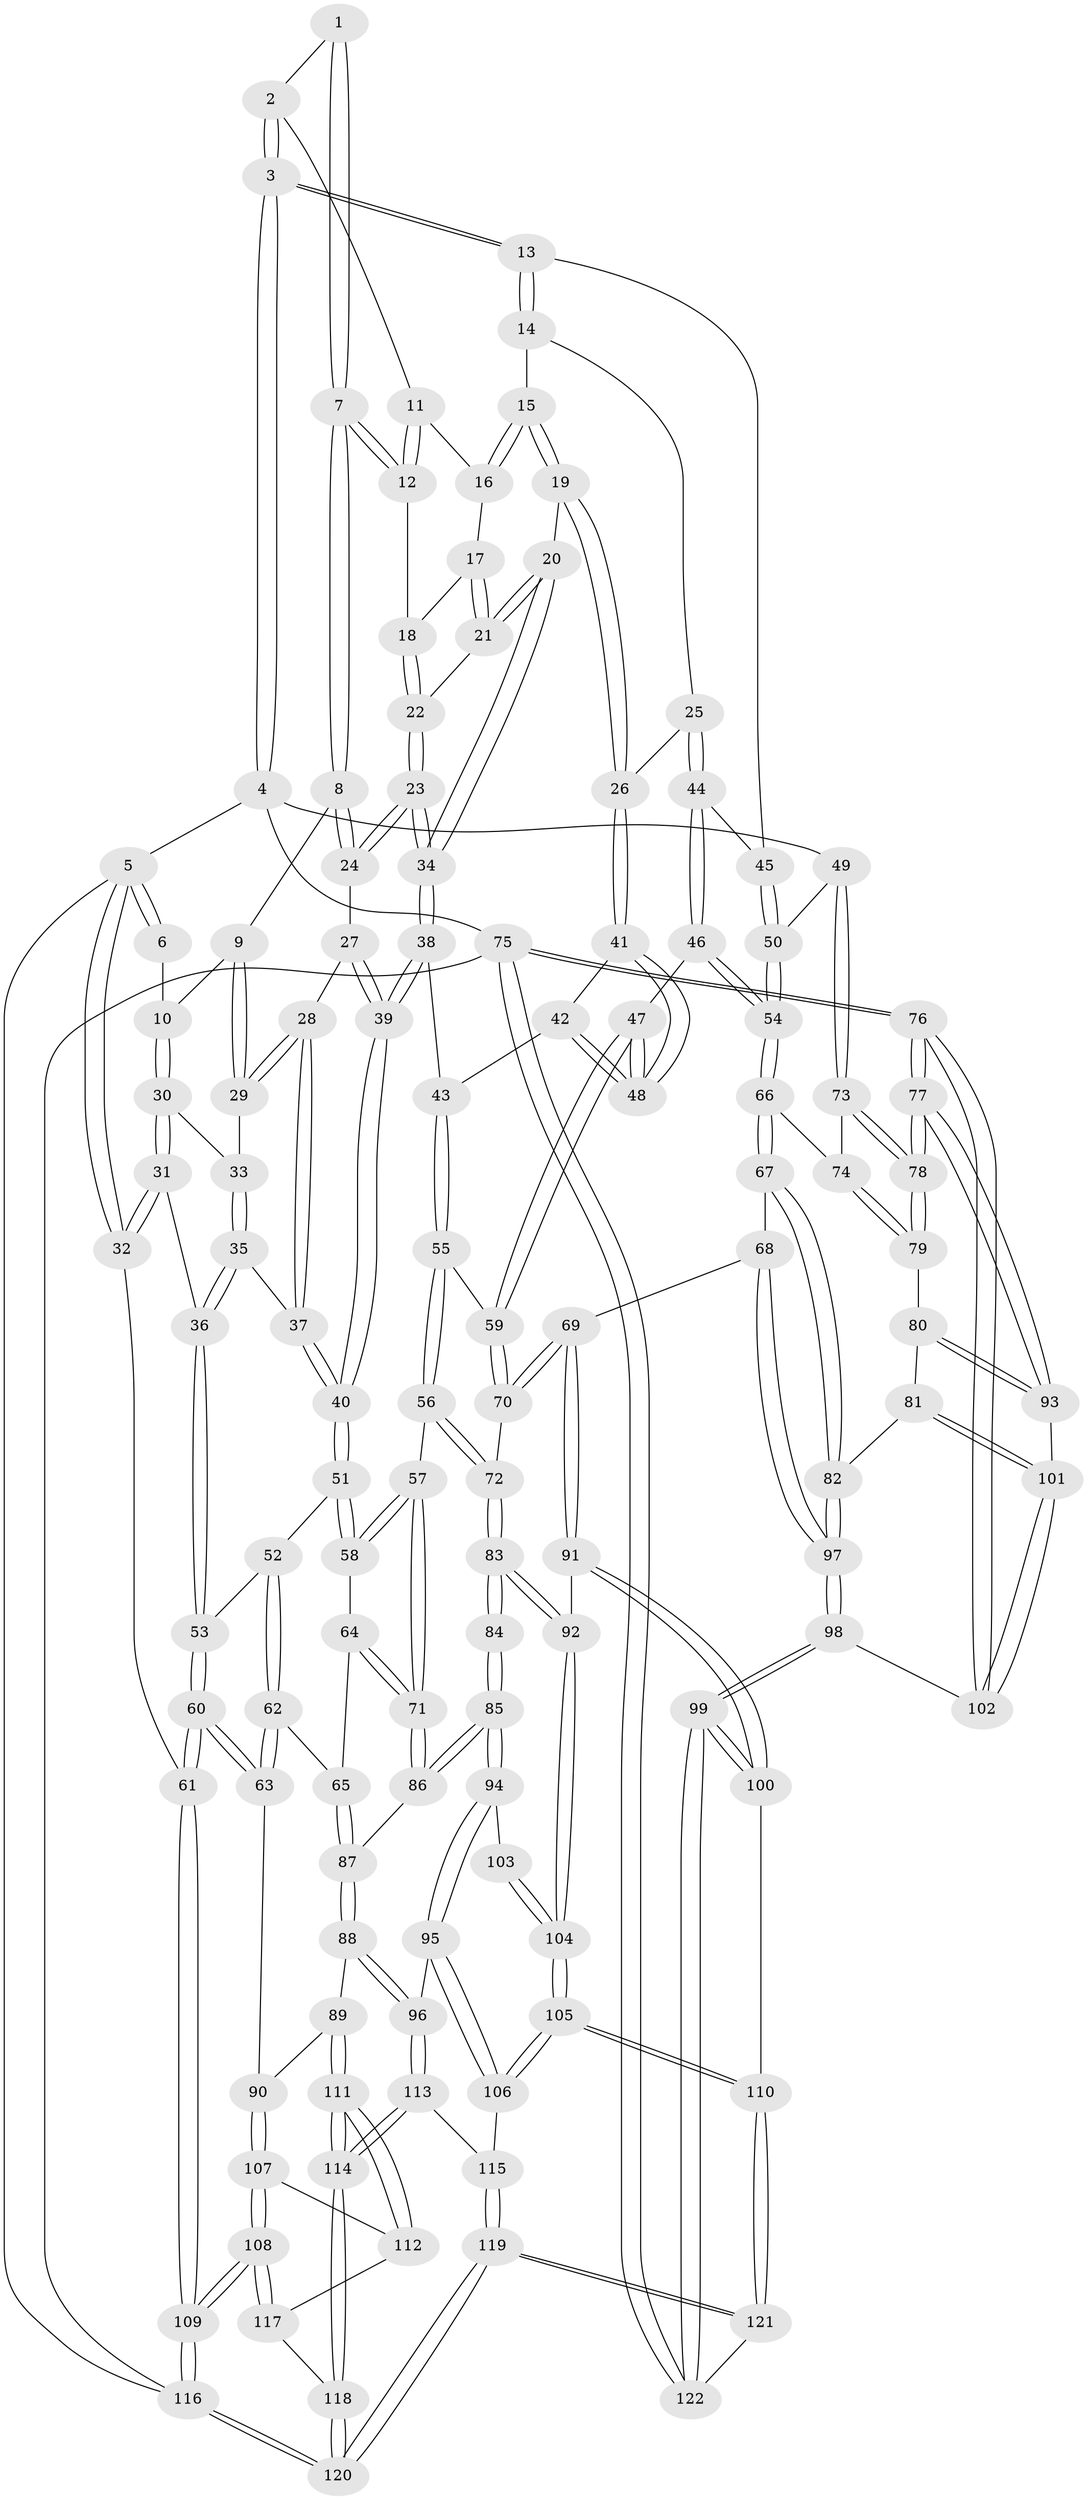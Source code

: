 // Generated by graph-tools (version 1.1) at 2025/27/03/09/25 03:27:15]
// undirected, 122 vertices, 302 edges
graph export_dot {
graph [start="1"]
  node [color=gray90,style=filled];
  1 [pos="+0.18883763951621368+0"];
  2 [pos="+0.4604162266265261+0"];
  3 [pos="+1+0"];
  4 [pos="+1+0"];
  5 [pos="+0+0"];
  6 [pos="+0.15349487902387282+0"];
  7 [pos="+0.3050854720130227+0.08574555497529776"];
  8 [pos="+0.3013949755187865+0.09082377904865542"];
  9 [pos="+0.16394178721725508+0.07275411765642684"];
  10 [pos="+0.15684568161004941+0.06895994429404283"];
  11 [pos="+0.4558945029772956+0"];
  12 [pos="+0.32895024227294817+0.06727520772833294"];
  13 [pos="+1+0"];
  14 [pos="+0.6272835092946704+0.07427899977327276"];
  15 [pos="+0.5500740914331782+0.06824854180102156"];
  16 [pos="+0.485203118143146+0.014027458633619868"];
  17 [pos="+0.467308262013561+0.062104425684206224"];
  18 [pos="+0.4191393994631436+0.11556876085292662"];
  19 [pos="+0.5454524676688103+0.20107943075973242"];
  20 [pos="+0.47852035260674813+0.20537482088460268"];
  21 [pos="+0.4735861968824331+0.1523099350583556"];
  22 [pos="+0.4154048916950739+0.1230706369149036"];
  23 [pos="+0.37793685378390046+0.1938221900060242"];
  24 [pos="+0.3186405690009156+0.1475062751895822"];
  25 [pos="+0.6282119001909207+0.22502598565107385"];
  26 [pos="+0.5905979178477895+0.228483740194002"];
  27 [pos="+0.2528953644186494+0.2016830829039727"];
  28 [pos="+0.22277460742422248+0.21419511581195522"];
  29 [pos="+0.209828869944148+0.18380462045564788"];
  30 [pos="+0.06367246802884949+0.13164967725439697"];
  31 [pos="+0+0.14841913120937877"];
  32 [pos="+0+0.09870069516591633"];
  33 [pos="+0.10190686969642675+0.18396779973318286"];
  34 [pos="+0.4058520627271094+0.24096556783133083"];
  35 [pos="+0.16050311699464193+0.26534207689471884"];
  36 [pos="+0.11272362788661934+0.35909532103019826"];
  37 [pos="+0.204560817618431+0.2472298177373195"];
  38 [pos="+0.3939120075477775+0.2908227480428823"];
  39 [pos="+0.3667347588737314+0.3094548532669874"];
  40 [pos="+0.3303347601548575+0.34225880013120313"];
  41 [pos="+0.5808139710692062+0.2509411778655581"];
  42 [pos="+0.4903637435168963+0.33215928712854"];
  43 [pos="+0.4560657881930609+0.3331786660655355"];
  44 [pos="+0.735174593778109+0.2537187723185254"];
  45 [pos="+1+0"];
  46 [pos="+0.7447661077152011+0.40831488758894874"];
  47 [pos="+0.6208010637749618+0.436184755894754"];
  48 [pos="+0.5801322852589044+0.3786081040072297"];
  49 [pos="+1+0.31760305404114403"];
  50 [pos="+0.8741313683029688+0.3776330563135292"];
  51 [pos="+0.3051552133630289+0.40005250882520554"];
  52 [pos="+0.18137834299814085+0.42944794204892833"];
  53 [pos="+0.11280013883119866+0.39007095406019343"];
  54 [pos="+0.7818488779035837+0.4393865949369116"];
  55 [pos="+0.4840558760975411+0.4879661406451383"];
  56 [pos="+0.4411374104182511+0.5183346724332609"];
  57 [pos="+0.4132772011088837+0.5216795957649147"];
  58 [pos="+0.353432306448894+0.4701449404198472"];
  59 [pos="+0.5815540766986971+0.47322207462637"];
  60 [pos="+0+0.5504687520310665"];
  61 [pos="+0+0.5513445362524289"];
  62 [pos="+0.18912279056381243+0.5486619265462743"];
  63 [pos="+0.02077727332806495+0.6268324721525778"];
  64 [pos="+0.26722727662756657+0.5425352866098296"];
  65 [pos="+0.2105534774301874+0.5686615176132721"];
  66 [pos="+0.7908608245929222+0.4582377800880435"];
  67 [pos="+0.7379843797580572+0.5888699785368479"];
  68 [pos="+0.6694497184117665+0.6329067343574767"];
  69 [pos="+0.620071873645227+0.6209149144249069"];
  70 [pos="+0.6147050497823484+0.6138810042218054"];
  71 [pos="+0.37439976603643693+0.5894597241142775"];
  72 [pos="+0.49610921599407903+0.6051613707171878"];
  73 [pos="+1+0.44301624449458793"];
  74 [pos="+0.8423406487784286+0.489020945523134"];
  75 [pos="+1+1"];
  76 [pos="+1+1"];
  77 [pos="+1+0.7997686533575509"];
  78 [pos="+1+0.5709872579299066"];
  79 [pos="+0.9107122466200542+0.6112289615602563"];
  80 [pos="+0.9035039165063975+0.629719194415186"];
  81 [pos="+0.82490667674044+0.6809033888611716"];
  82 [pos="+0.8174067920456639+0.6827777949718022"];
  83 [pos="+0.48337764590563537+0.7318523451841288"];
  84 [pos="+0.4686581282235995+0.7262755594006828"];
  85 [pos="+0.35856278880960274+0.6257582306869229"];
  86 [pos="+0.35840978562373205+0.6249787783162822"];
  87 [pos="+0.22966047330781705+0.6071043866472389"];
  88 [pos="+0.18686281752302664+0.748095330638695"];
  89 [pos="+0.16838355634867577+0.750260120877143"];
  90 [pos="+0.13704319831091508+0.7438155665275948"];
  91 [pos="+0.5204115333636602+0.754384426941468"];
  92 [pos="+0.4984693439875609+0.7473304580833356"];
  93 [pos="+0.9486928029164335+0.7268904329992881"];
  94 [pos="+0.29876517623180887+0.7454574664203969"];
  95 [pos="+0.2830633954711256+0.75135276835698"];
  96 [pos="+0.21195879445067725+0.7596032118612087"];
  97 [pos="+0.7217317495777691+0.8351246311785189"];
  98 [pos="+0.7216740348406554+0.8354822489076257"];
  99 [pos="+0.6568406639133733+0.8738549051726011"];
  100 [pos="+0.6150795444127024+0.8534963007556674"];
  101 [pos="+0.9051311096726982+0.7619508687598635"];
  102 [pos="+0.8524560077432894+0.872766307546366"];
  103 [pos="+0.33885485692934103+0.7608286402445404"];
  104 [pos="+0.3965865888606125+0.8543946410967309"];
  105 [pos="+0.38490227436948204+0.896969665539481"];
  106 [pos="+0.34034803393619256+0.8827170337803618"];
  107 [pos="+0.05973742047531641+0.8156855454785018"];
  108 [pos="+0+0.8978545903953342"];
  109 [pos="+0+0.9162629838748944"];
  110 [pos="+0.4020981962516914+0.9351158616606047"];
  111 [pos="+0.13937813199871218+0.9054572146075052"];
  112 [pos="+0.08761033225581184+0.8822689876040354"];
  113 [pos="+0.2502204820570951+0.8822897551944554"];
  114 [pos="+0.1422958369708641+0.9118225878123879"];
  115 [pos="+0.2516720162661346+0.8838299634995614"];
  116 [pos="+0+1"];
  117 [pos="+0.04804864368491718+0.914391227573916"];
  118 [pos="+0.13464663962633472+1"];
  119 [pos="+0.23236941622943272+1"];
  120 [pos="+0.17439336332127342+1"];
  121 [pos="+0.37775553698495706+1"];
  122 [pos="+0.6145657772566201+1"];
  1 -- 2;
  1 -- 7;
  1 -- 7;
  2 -- 3;
  2 -- 3;
  2 -- 11;
  3 -- 4;
  3 -- 4;
  3 -- 13;
  3 -- 13;
  4 -- 5;
  4 -- 49;
  4 -- 75;
  5 -- 6;
  5 -- 6;
  5 -- 32;
  5 -- 32;
  5 -- 116;
  6 -- 10;
  7 -- 8;
  7 -- 8;
  7 -- 12;
  7 -- 12;
  8 -- 9;
  8 -- 24;
  8 -- 24;
  9 -- 10;
  9 -- 29;
  9 -- 29;
  10 -- 30;
  10 -- 30;
  11 -- 12;
  11 -- 12;
  11 -- 16;
  12 -- 18;
  13 -- 14;
  13 -- 14;
  13 -- 45;
  14 -- 15;
  14 -- 25;
  15 -- 16;
  15 -- 16;
  15 -- 19;
  15 -- 19;
  16 -- 17;
  17 -- 18;
  17 -- 21;
  17 -- 21;
  18 -- 22;
  18 -- 22;
  19 -- 20;
  19 -- 26;
  19 -- 26;
  20 -- 21;
  20 -- 21;
  20 -- 34;
  20 -- 34;
  21 -- 22;
  22 -- 23;
  22 -- 23;
  23 -- 24;
  23 -- 24;
  23 -- 34;
  23 -- 34;
  24 -- 27;
  25 -- 26;
  25 -- 44;
  25 -- 44;
  26 -- 41;
  26 -- 41;
  27 -- 28;
  27 -- 39;
  27 -- 39;
  28 -- 29;
  28 -- 29;
  28 -- 37;
  28 -- 37;
  29 -- 33;
  30 -- 31;
  30 -- 31;
  30 -- 33;
  31 -- 32;
  31 -- 32;
  31 -- 36;
  32 -- 61;
  33 -- 35;
  33 -- 35;
  34 -- 38;
  34 -- 38;
  35 -- 36;
  35 -- 36;
  35 -- 37;
  36 -- 53;
  36 -- 53;
  37 -- 40;
  37 -- 40;
  38 -- 39;
  38 -- 39;
  38 -- 43;
  39 -- 40;
  39 -- 40;
  40 -- 51;
  40 -- 51;
  41 -- 42;
  41 -- 48;
  41 -- 48;
  42 -- 43;
  42 -- 48;
  42 -- 48;
  43 -- 55;
  43 -- 55;
  44 -- 45;
  44 -- 46;
  44 -- 46;
  45 -- 50;
  45 -- 50;
  46 -- 47;
  46 -- 54;
  46 -- 54;
  47 -- 48;
  47 -- 48;
  47 -- 59;
  47 -- 59;
  49 -- 50;
  49 -- 73;
  49 -- 73;
  50 -- 54;
  50 -- 54;
  51 -- 52;
  51 -- 58;
  51 -- 58;
  52 -- 53;
  52 -- 62;
  52 -- 62;
  53 -- 60;
  53 -- 60;
  54 -- 66;
  54 -- 66;
  55 -- 56;
  55 -- 56;
  55 -- 59;
  56 -- 57;
  56 -- 72;
  56 -- 72;
  57 -- 58;
  57 -- 58;
  57 -- 71;
  57 -- 71;
  58 -- 64;
  59 -- 70;
  59 -- 70;
  60 -- 61;
  60 -- 61;
  60 -- 63;
  60 -- 63;
  61 -- 109;
  61 -- 109;
  62 -- 63;
  62 -- 63;
  62 -- 65;
  63 -- 90;
  64 -- 65;
  64 -- 71;
  64 -- 71;
  65 -- 87;
  65 -- 87;
  66 -- 67;
  66 -- 67;
  66 -- 74;
  67 -- 68;
  67 -- 82;
  67 -- 82;
  68 -- 69;
  68 -- 97;
  68 -- 97;
  69 -- 70;
  69 -- 70;
  69 -- 91;
  69 -- 91;
  70 -- 72;
  71 -- 86;
  71 -- 86;
  72 -- 83;
  72 -- 83;
  73 -- 74;
  73 -- 78;
  73 -- 78;
  74 -- 79;
  74 -- 79;
  75 -- 76;
  75 -- 76;
  75 -- 122;
  75 -- 122;
  75 -- 116;
  76 -- 77;
  76 -- 77;
  76 -- 102;
  76 -- 102;
  77 -- 78;
  77 -- 78;
  77 -- 93;
  77 -- 93;
  78 -- 79;
  78 -- 79;
  79 -- 80;
  80 -- 81;
  80 -- 93;
  80 -- 93;
  81 -- 82;
  81 -- 101;
  81 -- 101;
  82 -- 97;
  82 -- 97;
  83 -- 84;
  83 -- 84;
  83 -- 92;
  83 -- 92;
  84 -- 85;
  84 -- 85;
  85 -- 86;
  85 -- 86;
  85 -- 94;
  85 -- 94;
  86 -- 87;
  87 -- 88;
  87 -- 88;
  88 -- 89;
  88 -- 96;
  88 -- 96;
  89 -- 90;
  89 -- 111;
  89 -- 111;
  90 -- 107;
  90 -- 107;
  91 -- 92;
  91 -- 100;
  91 -- 100;
  92 -- 104;
  92 -- 104;
  93 -- 101;
  94 -- 95;
  94 -- 95;
  94 -- 103;
  95 -- 96;
  95 -- 106;
  95 -- 106;
  96 -- 113;
  96 -- 113;
  97 -- 98;
  97 -- 98;
  98 -- 99;
  98 -- 99;
  98 -- 102;
  99 -- 100;
  99 -- 100;
  99 -- 122;
  99 -- 122;
  100 -- 110;
  101 -- 102;
  101 -- 102;
  103 -- 104;
  103 -- 104;
  104 -- 105;
  104 -- 105;
  105 -- 106;
  105 -- 106;
  105 -- 110;
  105 -- 110;
  106 -- 115;
  107 -- 108;
  107 -- 108;
  107 -- 112;
  108 -- 109;
  108 -- 109;
  108 -- 117;
  108 -- 117;
  109 -- 116;
  109 -- 116;
  110 -- 121;
  110 -- 121;
  111 -- 112;
  111 -- 112;
  111 -- 114;
  111 -- 114;
  112 -- 117;
  113 -- 114;
  113 -- 114;
  113 -- 115;
  114 -- 118;
  114 -- 118;
  115 -- 119;
  115 -- 119;
  116 -- 120;
  116 -- 120;
  117 -- 118;
  118 -- 120;
  118 -- 120;
  119 -- 120;
  119 -- 120;
  119 -- 121;
  119 -- 121;
  121 -- 122;
}
